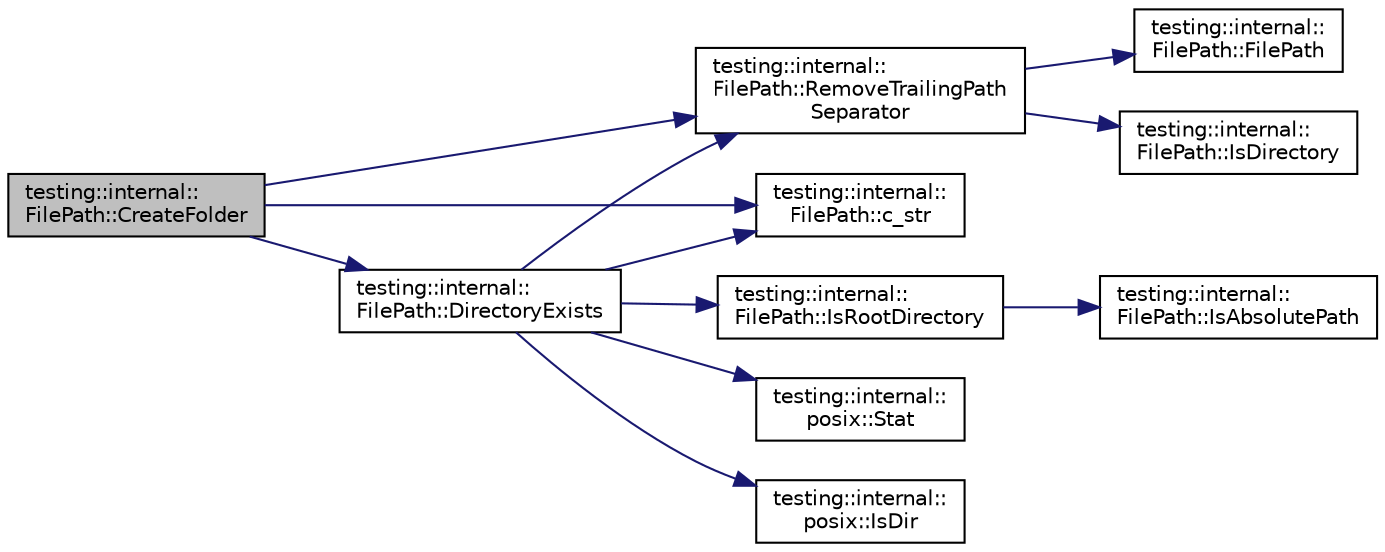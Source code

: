 digraph "testing::internal::FilePath::CreateFolder"
{
  edge [fontname="Helvetica",fontsize="10",labelfontname="Helvetica",labelfontsize="10"];
  node [fontname="Helvetica",fontsize="10",shape=record];
  rankdir="LR";
  Node102 [label="testing::internal::\lFilePath::CreateFolder",height=0.2,width=0.4,color="black", fillcolor="grey75", style="filled", fontcolor="black"];
  Node102 -> Node103 [color="midnightblue",fontsize="10",style="solid",fontname="Helvetica"];
  Node103 [label="testing::internal::\lFilePath::RemoveTrailingPath\lSeparator",height=0.2,width=0.4,color="black", fillcolor="white", style="filled",URL="$de/d14/classtesting_1_1internal_1_1_file_path.html#ab47ada111cc940cf2359f6533bada6ca"];
  Node103 -> Node104 [color="midnightblue",fontsize="10",style="solid",fontname="Helvetica"];
  Node104 [label="testing::internal::\lFilePath::IsDirectory",height=0.2,width=0.4,color="black", fillcolor="white", style="filled",URL="$de/d14/classtesting_1_1internal_1_1_file_path.html#a73fc042ad65e85bbecb956eb4603a6f2"];
  Node103 -> Node105 [color="midnightblue",fontsize="10",style="solid",fontname="Helvetica"];
  Node105 [label="testing::internal::\lFilePath::FilePath",height=0.2,width=0.4,color="black", fillcolor="white", style="filled",URL="$de/d14/classtesting_1_1internal_1_1_file_path.html#a3504a51accbca78a52fe586133ea5499"];
  Node102 -> Node106 [color="midnightblue",fontsize="10",style="solid",fontname="Helvetica"];
  Node106 [label="testing::internal::\lFilePath::c_str",height=0.2,width=0.4,color="black", fillcolor="white", style="filled",URL="$de/d14/classtesting_1_1internal_1_1_file_path.html#a43e9ff978b0d7c43c401d976d4621aa3"];
  Node102 -> Node107 [color="midnightblue",fontsize="10",style="solid",fontname="Helvetica"];
  Node107 [label="testing::internal::\lFilePath::DirectoryExists",height=0.2,width=0.4,color="black", fillcolor="white", style="filled",URL="$de/d14/classtesting_1_1internal_1_1_file_path.html#a74ba8435e822d77f79f137c38de9bfeb"];
  Node107 -> Node108 [color="midnightblue",fontsize="10",style="solid",fontname="Helvetica"];
  Node108 [label="testing::internal::\lFilePath::IsRootDirectory",height=0.2,width=0.4,color="black", fillcolor="white", style="filled",URL="$de/d14/classtesting_1_1internal_1_1_file_path.html#a0661adf59aec40c40c8e39b888d68142"];
  Node108 -> Node109 [color="midnightblue",fontsize="10",style="solid",fontname="Helvetica"];
  Node109 [label="testing::internal::\lFilePath::IsAbsolutePath",height=0.2,width=0.4,color="black", fillcolor="white", style="filled",URL="$de/d14/classtesting_1_1internal_1_1_file_path.html#ae17e5581e7996021e598851fe947df9c"];
  Node107 -> Node103 [color="midnightblue",fontsize="10",style="solid",fontname="Helvetica"];
  Node107 -> Node106 [color="midnightblue",fontsize="10",style="solid",fontname="Helvetica"];
  Node107 -> Node110 [color="midnightblue",fontsize="10",style="solid",fontname="Helvetica"];
  Node110 [label="testing::internal::\lposix::Stat",height=0.2,width=0.4,color="black", fillcolor="white", style="filled",URL="$d0/d81/namespacetesting_1_1internal_1_1posix.html#a2b87b7ff647a128614daf50667eb9304"];
  Node107 -> Node111 [color="midnightblue",fontsize="10",style="solid",fontname="Helvetica"];
  Node111 [label="testing::internal::\lposix::IsDir",height=0.2,width=0.4,color="black", fillcolor="white", style="filled",URL="$d0/d81/namespacetesting_1_1internal_1_1posix.html#af0d04ed5baeed28353fa38742748a421"];
}

